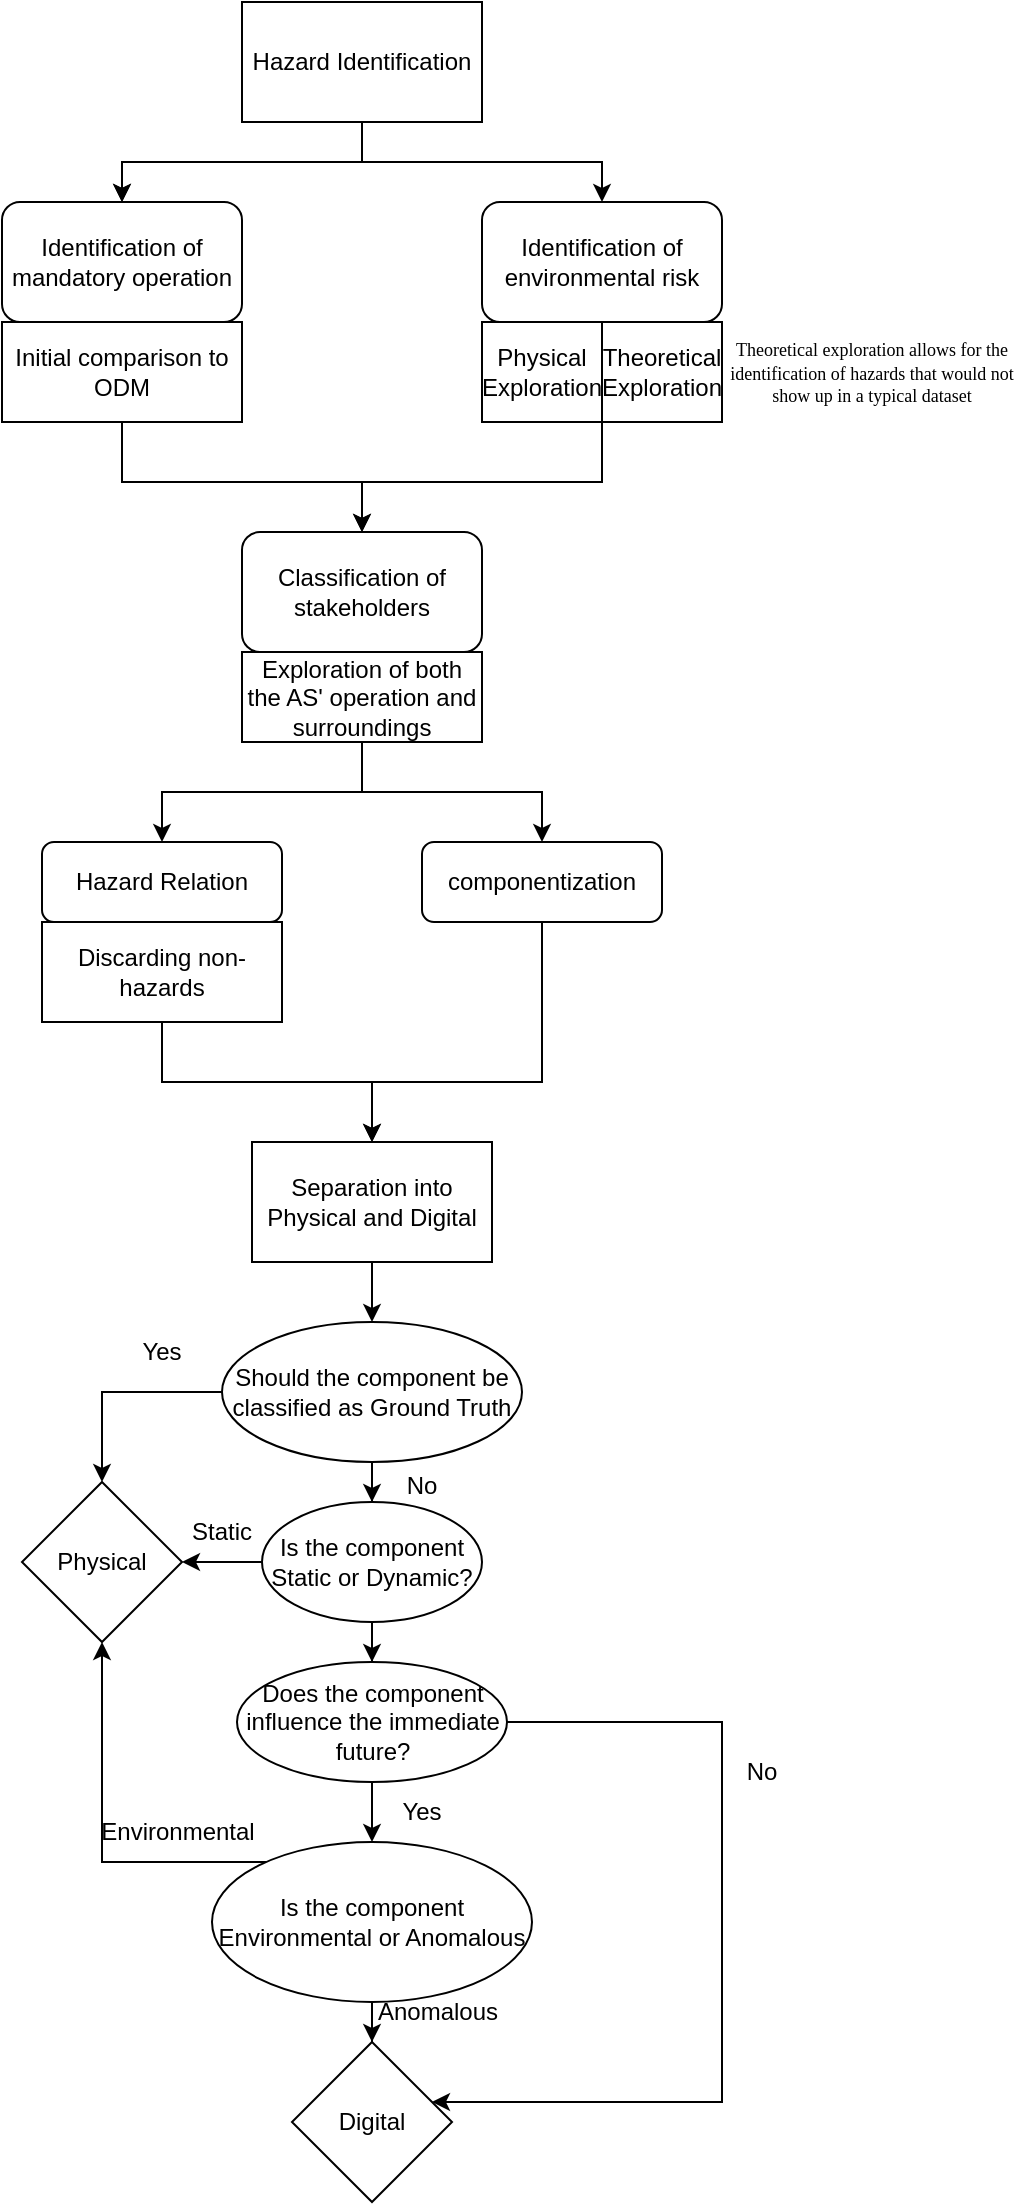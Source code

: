 <mxfile version="22.0.4" type="github">
  <diagram name="Page-1" id="gVV-lAtCTAZQ4N9Vdqxv">
    <mxGraphModel dx="3475" dy="1344" grid="1" gridSize="10" guides="1" tooltips="1" connect="1" arrows="1" fold="1" page="1" pageScale="1" pageWidth="850" pageHeight="1100" math="0" shadow="0">
      <root>
        <mxCell id="0" />
        <mxCell id="1" parent="0" />
        <mxCell id="OSJg8APtaKK_bbcxg1oc-6" value="" style="edgeStyle=orthogonalEdgeStyle;rounded=0;orthogonalLoop=1;jettySize=auto;html=1;" edge="1" parent="1" source="OSJg8APtaKK_bbcxg1oc-1" target="OSJg8APtaKK_bbcxg1oc-2">
          <mxGeometry relative="1" as="geometry" />
        </mxCell>
        <mxCell id="OSJg8APtaKK_bbcxg1oc-7" value="" style="edgeStyle=orthogonalEdgeStyle;rounded=0;orthogonalLoop=1;jettySize=auto;html=1;" edge="1" parent="1" source="OSJg8APtaKK_bbcxg1oc-1" target="OSJg8APtaKK_bbcxg1oc-2">
          <mxGeometry relative="1" as="geometry" />
        </mxCell>
        <mxCell id="OSJg8APtaKK_bbcxg1oc-9" value="" style="edgeStyle=orthogonalEdgeStyle;rounded=0;orthogonalLoop=1;jettySize=auto;html=1;" edge="1" parent="1" source="OSJg8APtaKK_bbcxg1oc-1" target="OSJg8APtaKK_bbcxg1oc-3">
          <mxGeometry relative="1" as="geometry">
            <Array as="points">
              <mxPoint x="400" y="160" />
              <mxPoint x="520" y="160" />
            </Array>
          </mxGeometry>
        </mxCell>
        <mxCell id="OSJg8APtaKK_bbcxg1oc-1" value="Hazard Identification" style="rounded=0;whiteSpace=wrap;html=1;" vertex="1" parent="1">
          <mxGeometry x="340" y="80" width="120" height="60" as="geometry" />
        </mxCell>
        <mxCell id="OSJg8APtaKK_bbcxg1oc-2" value="Identification of mandatory operation" style="rounded=1;whiteSpace=wrap;html=1;" vertex="1" parent="1">
          <mxGeometry x="220" y="180" width="120" height="60" as="geometry" />
        </mxCell>
        <mxCell id="OSJg8APtaKK_bbcxg1oc-24" style="edgeStyle=orthogonalEdgeStyle;rounded=0;orthogonalLoop=1;jettySize=auto;html=1;entryX=0.5;entryY=0;entryDx=0;entryDy=0;" edge="1" parent="1" source="OSJg8APtaKK_bbcxg1oc-3" target="OSJg8APtaKK_bbcxg1oc-4">
          <mxGeometry relative="1" as="geometry">
            <Array as="points">
              <mxPoint x="520" y="320" />
              <mxPoint x="400" y="320" />
            </Array>
          </mxGeometry>
        </mxCell>
        <mxCell id="OSJg8APtaKK_bbcxg1oc-3" value="Identification of environmental risk" style="rounded=1;whiteSpace=wrap;html=1;" vertex="1" parent="1">
          <mxGeometry x="460" y="180" width="120" height="60" as="geometry" />
        </mxCell>
        <mxCell id="OSJg8APtaKK_bbcxg1oc-4" value="Classification of stakeholders" style="rounded=1;whiteSpace=wrap;html=1;" vertex="1" parent="1">
          <mxGeometry x="340" y="345" width="120" height="60" as="geometry" />
        </mxCell>
        <mxCell id="OSJg8APtaKK_bbcxg1oc-36" value="" style="edgeStyle=orthogonalEdgeStyle;rounded=0;orthogonalLoop=1;jettySize=auto;html=1;" edge="1" parent="1" source="OSJg8APtaKK_bbcxg1oc-5" target="OSJg8APtaKK_bbcxg1oc-35">
          <mxGeometry relative="1" as="geometry" />
        </mxCell>
        <mxCell id="OSJg8APtaKK_bbcxg1oc-5" value="Separation into Physical and Digital" style="rounded=0;whiteSpace=wrap;html=1;" vertex="1" parent="1">
          <mxGeometry x="345" y="650" width="120" height="60" as="geometry" />
        </mxCell>
        <mxCell id="OSJg8APtaKK_bbcxg1oc-10" value="Physical" style="rhombus;whiteSpace=wrap;html=1;rounded=0;" vertex="1" parent="1">
          <mxGeometry x="230" y="820" width="80" height="80" as="geometry" />
        </mxCell>
        <mxCell id="OSJg8APtaKK_bbcxg1oc-12" value="Digital" style="rhombus;whiteSpace=wrap;html=1;rounded=0;" vertex="1" parent="1">
          <mxGeometry x="365" y="1100" width="80" height="80" as="geometry" />
        </mxCell>
        <mxCell id="OSJg8APtaKK_bbcxg1oc-22" value="" style="edgeStyle=orthogonalEdgeStyle;rounded=0;orthogonalLoop=1;jettySize=auto;html=1;" edge="1" parent="1" source="OSJg8APtaKK_bbcxg1oc-14" target="OSJg8APtaKK_bbcxg1oc-4">
          <mxGeometry relative="1" as="geometry">
            <Array as="points">
              <mxPoint x="280" y="320" />
              <mxPoint x="400" y="320" />
            </Array>
          </mxGeometry>
        </mxCell>
        <mxCell id="OSJg8APtaKK_bbcxg1oc-14" value="Initial comparison to ODM" style="shape=parallelogram;perimeter=parallelogramPerimeter;whiteSpace=wrap;html=1;fixedSize=1;size=0;" vertex="1" parent="1">
          <mxGeometry x="220" y="240" width="120" height="50" as="geometry" />
        </mxCell>
        <mxCell id="OSJg8APtaKK_bbcxg1oc-28" style="edgeStyle=orthogonalEdgeStyle;rounded=0;orthogonalLoop=1;jettySize=auto;html=1;entryX=0.5;entryY=0;entryDx=0;entryDy=0;" edge="1" parent="1" source="OSJg8APtaKK_bbcxg1oc-16" target="OSJg8APtaKK_bbcxg1oc-25">
          <mxGeometry relative="1" as="geometry" />
        </mxCell>
        <mxCell id="OSJg8APtaKK_bbcxg1oc-29" style="edgeStyle=orthogonalEdgeStyle;rounded=0;orthogonalLoop=1;jettySize=auto;html=1;" edge="1" parent="1" source="OSJg8APtaKK_bbcxg1oc-16" target="OSJg8APtaKK_bbcxg1oc-27">
          <mxGeometry relative="1" as="geometry" />
        </mxCell>
        <mxCell id="OSJg8APtaKK_bbcxg1oc-16" value="Exploration of both the AS&#39; operation and surroundings" style="shape=parallelogram;perimeter=parallelogramPerimeter;whiteSpace=wrap;html=1;fixedSize=1;size=0;" vertex="1" parent="1">
          <mxGeometry x="340" y="405" width="120" height="45" as="geometry" />
        </mxCell>
        <mxCell id="OSJg8APtaKK_bbcxg1oc-19" value="Physical Exploration" style="rounded=0;whiteSpace=wrap;html=1;" vertex="1" parent="1">
          <mxGeometry x="460" y="240" width="60" height="50" as="geometry" />
        </mxCell>
        <mxCell id="OSJg8APtaKK_bbcxg1oc-20" value="Theoretical Exploration" style="rounded=0;whiteSpace=wrap;html=1;" vertex="1" parent="1">
          <mxGeometry x="520" y="240" width="60" height="50" as="geometry" />
        </mxCell>
        <mxCell id="OSJg8APtaKK_bbcxg1oc-25" value="Hazard Relation" style="rounded=1;whiteSpace=wrap;html=1;" vertex="1" parent="1">
          <mxGeometry x="240" y="500" width="120" height="40" as="geometry" />
        </mxCell>
        <mxCell id="OSJg8APtaKK_bbcxg1oc-56" style="edgeStyle=orthogonalEdgeStyle;rounded=0;orthogonalLoop=1;jettySize=auto;html=1;entryX=0.5;entryY=0;entryDx=0;entryDy=0;" edge="1" parent="1" source="OSJg8APtaKK_bbcxg1oc-27" target="OSJg8APtaKK_bbcxg1oc-5">
          <mxGeometry relative="1" as="geometry">
            <Array as="points">
              <mxPoint x="490" y="620" />
              <mxPoint x="405" y="620" />
            </Array>
          </mxGeometry>
        </mxCell>
        <mxCell id="OSJg8APtaKK_bbcxg1oc-27" value="componentization" style="rounded=1;whiteSpace=wrap;html=1;" vertex="1" parent="1">
          <mxGeometry x="430" y="500" width="120" height="40" as="geometry" />
        </mxCell>
        <mxCell id="OSJg8APtaKK_bbcxg1oc-31" value="&lt;p style=&quot;line-height: 90%;&quot;&gt;&lt;font face=&quot;Verdana&quot; style=&quot;font-size: 9px;&quot;&gt;Theoretical exploration allows for the identification of hazards that would not show up in a typical dataset&lt;/font&gt;&lt;/p&gt;" style="text;html=1;strokeColor=none;fillColor=none;align=center;verticalAlign=middle;whiteSpace=wrap;rounded=0;" vertex="1" parent="1">
          <mxGeometry x="580" y="245" width="150" height="40" as="geometry" />
        </mxCell>
        <mxCell id="OSJg8APtaKK_bbcxg1oc-55" style="edgeStyle=orthogonalEdgeStyle;rounded=0;orthogonalLoop=1;jettySize=auto;html=1;" edge="1" parent="1" source="OSJg8APtaKK_bbcxg1oc-34" target="OSJg8APtaKK_bbcxg1oc-5">
          <mxGeometry relative="1" as="geometry" />
        </mxCell>
        <mxCell id="OSJg8APtaKK_bbcxg1oc-34" value="Discarding non-hazards" style="shape=parallelogram;perimeter=parallelogramPerimeter;whiteSpace=wrap;html=1;fixedSize=1;size=0;" vertex="1" parent="1">
          <mxGeometry x="240" y="540" width="120" height="50" as="geometry" />
        </mxCell>
        <mxCell id="OSJg8APtaKK_bbcxg1oc-37" style="edgeStyle=orthogonalEdgeStyle;rounded=0;orthogonalLoop=1;jettySize=auto;html=1;entryX=0.5;entryY=0;entryDx=0;entryDy=0;" edge="1" parent="1" source="OSJg8APtaKK_bbcxg1oc-35" target="OSJg8APtaKK_bbcxg1oc-10">
          <mxGeometry relative="1" as="geometry" />
        </mxCell>
        <mxCell id="OSJg8APtaKK_bbcxg1oc-40" value="" style="edgeStyle=orthogonalEdgeStyle;rounded=0;orthogonalLoop=1;jettySize=auto;html=1;" edge="1" parent="1" source="OSJg8APtaKK_bbcxg1oc-35" target="OSJg8APtaKK_bbcxg1oc-39">
          <mxGeometry relative="1" as="geometry" />
        </mxCell>
        <mxCell id="OSJg8APtaKK_bbcxg1oc-35" value="Should the component be classified as Ground Truth" style="ellipse;whiteSpace=wrap;html=1;" vertex="1" parent="1">
          <mxGeometry x="330" y="740" width="150" height="70" as="geometry" />
        </mxCell>
        <mxCell id="OSJg8APtaKK_bbcxg1oc-38" value="Yes" style="text;html=1;strokeColor=none;fillColor=none;align=center;verticalAlign=middle;whiteSpace=wrap;rounded=0;" vertex="1" parent="1">
          <mxGeometry x="270" y="740" width="60" height="30" as="geometry" />
        </mxCell>
        <mxCell id="OSJg8APtaKK_bbcxg1oc-41" value="" style="edgeStyle=orthogonalEdgeStyle;rounded=0;orthogonalLoop=1;jettySize=auto;html=1;" edge="1" parent="1" source="OSJg8APtaKK_bbcxg1oc-39" target="OSJg8APtaKK_bbcxg1oc-10">
          <mxGeometry relative="1" as="geometry" />
        </mxCell>
        <mxCell id="OSJg8APtaKK_bbcxg1oc-45" value="" style="edgeStyle=orthogonalEdgeStyle;rounded=0;orthogonalLoop=1;jettySize=auto;html=1;" edge="1" parent="1" source="OSJg8APtaKK_bbcxg1oc-39" target="OSJg8APtaKK_bbcxg1oc-44">
          <mxGeometry relative="1" as="geometry" />
        </mxCell>
        <mxCell id="OSJg8APtaKK_bbcxg1oc-39" value="Is the component Static or Dynamic?" style="ellipse;whiteSpace=wrap;html=1;" vertex="1" parent="1">
          <mxGeometry x="350" y="830" width="110" height="60" as="geometry" />
        </mxCell>
        <mxCell id="OSJg8APtaKK_bbcxg1oc-42" value="Static" style="text;html=1;strokeColor=none;fillColor=none;align=center;verticalAlign=middle;whiteSpace=wrap;rounded=0;" vertex="1" parent="1">
          <mxGeometry x="300" y="830" width="60" height="30" as="geometry" />
        </mxCell>
        <mxCell id="OSJg8APtaKK_bbcxg1oc-43" value="No" style="text;html=1;strokeColor=none;fillColor=none;align=center;verticalAlign=middle;whiteSpace=wrap;rounded=0;" vertex="1" parent="1">
          <mxGeometry x="400" y="807" width="60" height="30" as="geometry" />
        </mxCell>
        <mxCell id="OSJg8APtaKK_bbcxg1oc-46" value="" style="edgeStyle=orthogonalEdgeStyle;rounded=0;orthogonalLoop=1;jettySize=auto;html=1;" edge="1" parent="1" source="OSJg8APtaKK_bbcxg1oc-44" target="OSJg8APtaKK_bbcxg1oc-12">
          <mxGeometry relative="1" as="geometry">
            <Array as="points">
              <mxPoint x="580" y="940" />
              <mxPoint x="580" y="1130" />
            </Array>
          </mxGeometry>
        </mxCell>
        <mxCell id="OSJg8APtaKK_bbcxg1oc-49" value="" style="edgeStyle=orthogonalEdgeStyle;rounded=0;orthogonalLoop=1;jettySize=auto;html=1;" edge="1" parent="1" source="OSJg8APtaKK_bbcxg1oc-44" target="OSJg8APtaKK_bbcxg1oc-48">
          <mxGeometry relative="1" as="geometry" />
        </mxCell>
        <mxCell id="OSJg8APtaKK_bbcxg1oc-44" value="Does the component influence the immediate future?" style="ellipse;whiteSpace=wrap;html=1;" vertex="1" parent="1">
          <mxGeometry x="337.5" y="910" width="135" height="60" as="geometry" />
        </mxCell>
        <mxCell id="OSJg8APtaKK_bbcxg1oc-47" value="No" style="text;html=1;strokeColor=none;fillColor=none;align=center;verticalAlign=middle;whiteSpace=wrap;rounded=0;" vertex="1" parent="1">
          <mxGeometry x="570" y="950" width="60" height="30" as="geometry" />
        </mxCell>
        <mxCell id="OSJg8APtaKK_bbcxg1oc-50" value="" style="edgeStyle=orthogonalEdgeStyle;rounded=0;orthogonalLoop=1;jettySize=auto;html=1;" edge="1" parent="1" source="OSJg8APtaKK_bbcxg1oc-48" target="OSJg8APtaKK_bbcxg1oc-12">
          <mxGeometry relative="1" as="geometry" />
        </mxCell>
        <mxCell id="OSJg8APtaKK_bbcxg1oc-51" style="edgeStyle=orthogonalEdgeStyle;rounded=0;orthogonalLoop=1;jettySize=auto;html=1;entryX=0.5;entryY=1;entryDx=0;entryDy=0;" edge="1" parent="1" source="OSJg8APtaKK_bbcxg1oc-48" target="OSJg8APtaKK_bbcxg1oc-10">
          <mxGeometry relative="1" as="geometry">
            <Array as="points">
              <mxPoint x="270" y="1010" />
            </Array>
          </mxGeometry>
        </mxCell>
        <mxCell id="OSJg8APtaKK_bbcxg1oc-48" value="Is the component Environmental or Anomalous" style="ellipse;whiteSpace=wrap;html=1;" vertex="1" parent="1">
          <mxGeometry x="325" y="1000" width="160" height="80" as="geometry" />
        </mxCell>
        <mxCell id="OSJg8APtaKK_bbcxg1oc-52" value="Environmental" style="text;html=1;strokeColor=none;fillColor=none;align=center;verticalAlign=middle;whiteSpace=wrap;rounded=0;" vertex="1" parent="1">
          <mxGeometry x="277.5" y="980" width="60" height="30" as="geometry" />
        </mxCell>
        <mxCell id="OSJg8APtaKK_bbcxg1oc-53" value="Anomalous" style="text;html=1;strokeColor=none;fillColor=none;align=center;verticalAlign=middle;whiteSpace=wrap;rounded=0;" vertex="1" parent="1">
          <mxGeometry x="408" y="1070" width="60" height="30" as="geometry" />
        </mxCell>
        <mxCell id="OSJg8APtaKK_bbcxg1oc-54" value="Yes" style="text;html=1;strokeColor=none;fillColor=none;align=center;verticalAlign=middle;whiteSpace=wrap;rounded=0;" vertex="1" parent="1">
          <mxGeometry x="400" y="970" width="60" height="30" as="geometry" />
        </mxCell>
      </root>
    </mxGraphModel>
  </diagram>
</mxfile>
